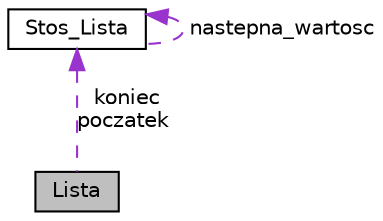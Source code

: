 digraph G
{
  edge [fontname="Helvetica",fontsize="10",labelfontname="Helvetica",labelfontsize="10"];
  node [fontname="Helvetica",fontsize="10",shape=record];
  Node1 [label="Lista",height=0.2,width=0.4,color="black", fillcolor="grey75", style="filled" fontcolor="black"];
  Node2 -> Node1 [dir="back",color="darkorchid3",fontsize="10",style="dashed",label=" koniec\npoczatek" ,fontname="Helvetica"];
  Node2 [label="Stos_Lista",height=0.2,width=0.4,color="black", fillcolor="white", style="filled",URL="$struct_stos___lista.html",tooltip="Deklaracja klasy Stos_Lista."];
  Node2 -> Node2 [dir="back",color="darkorchid3",fontsize="10",style="dashed",label=" nastepna_wartosc" ,fontname="Helvetica"];
}
